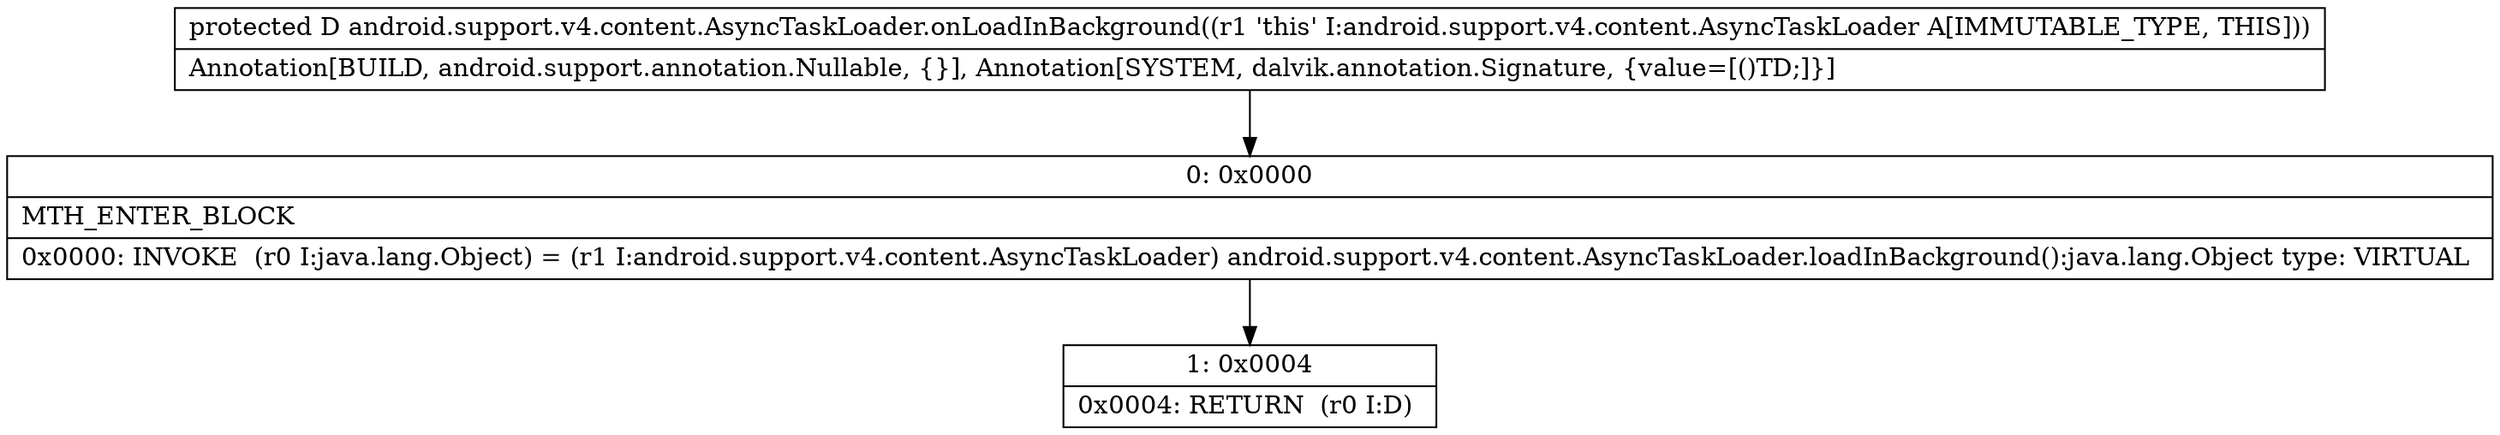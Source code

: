 digraph "CFG forandroid.support.v4.content.AsyncTaskLoader.onLoadInBackground()Ljava\/lang\/Object;" {
Node_0 [shape=record,label="{0\:\ 0x0000|MTH_ENTER_BLOCK\l|0x0000: INVOKE  (r0 I:java.lang.Object) = (r1 I:android.support.v4.content.AsyncTaskLoader) android.support.v4.content.AsyncTaskLoader.loadInBackground():java.lang.Object type: VIRTUAL \l}"];
Node_1 [shape=record,label="{1\:\ 0x0004|0x0004: RETURN  (r0 I:D) \l}"];
MethodNode[shape=record,label="{protected D android.support.v4.content.AsyncTaskLoader.onLoadInBackground((r1 'this' I:android.support.v4.content.AsyncTaskLoader A[IMMUTABLE_TYPE, THIS]))  | Annotation[BUILD, android.support.annotation.Nullable, \{\}], Annotation[SYSTEM, dalvik.annotation.Signature, \{value=[()TD;]\}]\l}"];
MethodNode -> Node_0;
Node_0 -> Node_1;
}

